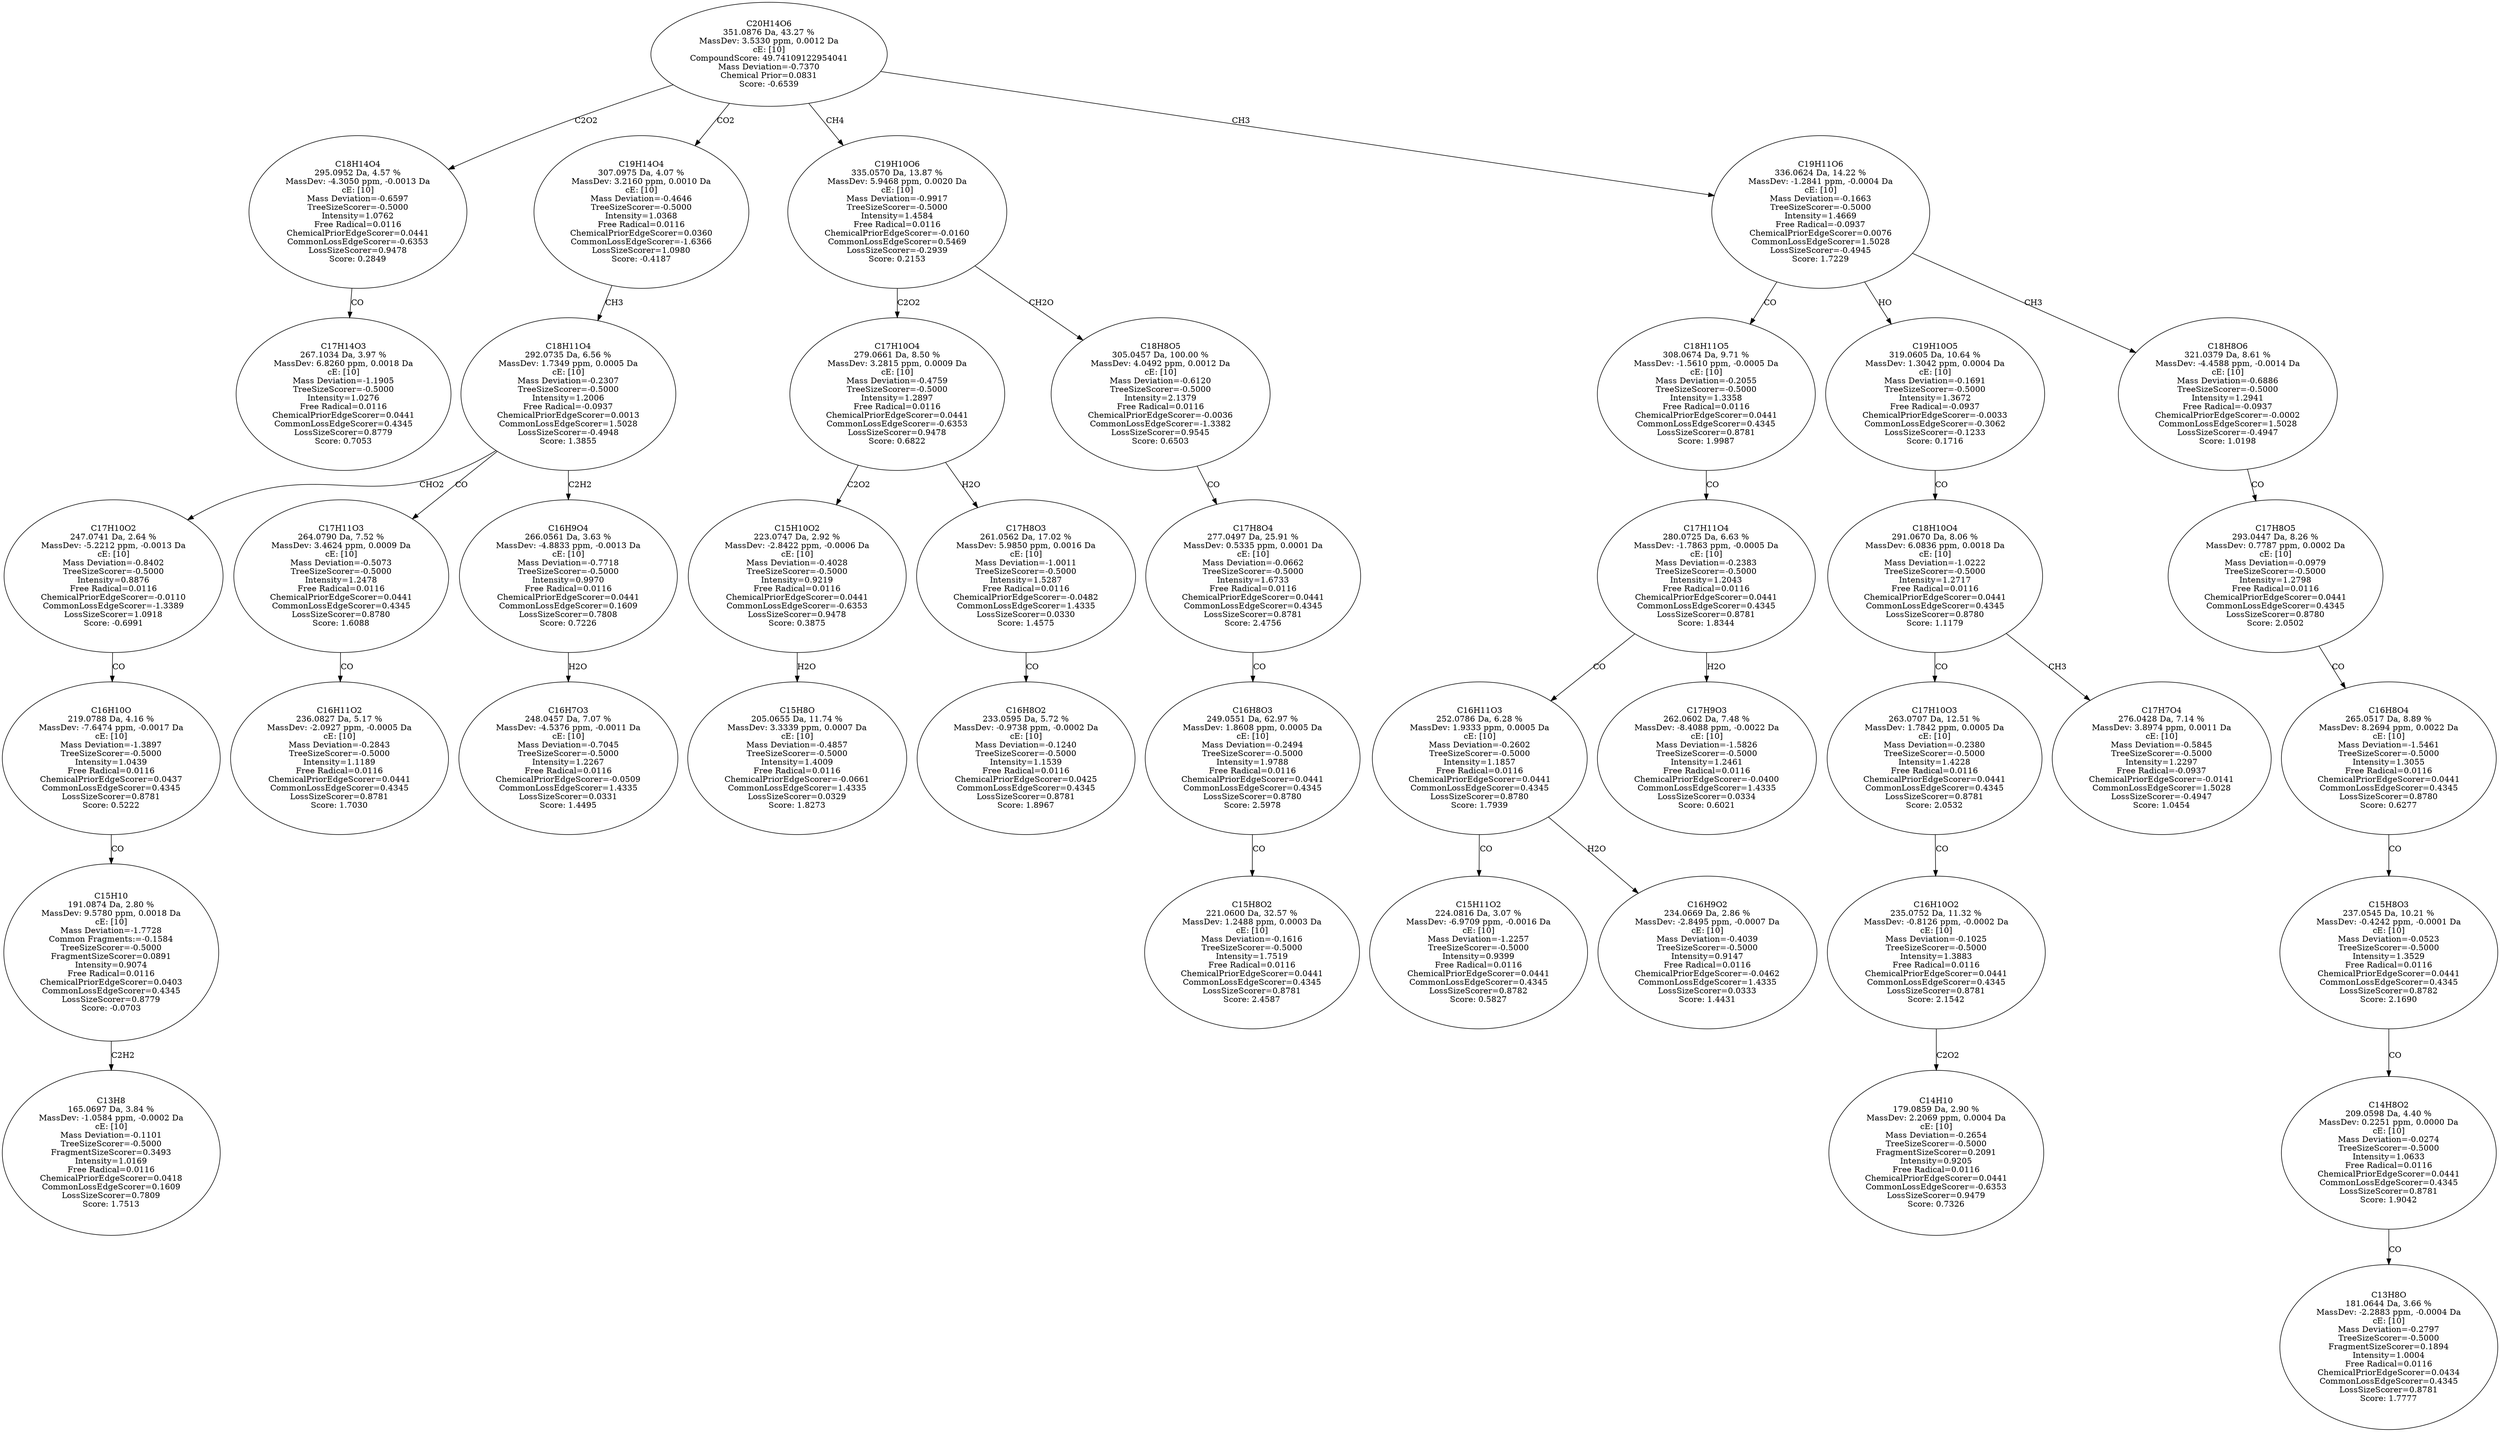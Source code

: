 strict digraph {
v1 [label="C17H14O3\n267.1034 Da, 3.97 %\nMassDev: 6.8260 ppm, 0.0018 Da\ncE: [10]\nMass Deviation=-1.1905\nTreeSizeScorer=-0.5000\nIntensity=1.0276\nFree Radical=0.0116\nChemicalPriorEdgeScorer=0.0441\nCommonLossEdgeScorer=0.4345\nLossSizeScorer=0.8779\nScore: 0.7053"];
v2 [label="C18H14O4\n295.0952 Da, 4.57 %\nMassDev: -4.3050 ppm, -0.0013 Da\ncE: [10]\nMass Deviation=-0.6597\nTreeSizeScorer=-0.5000\nIntensity=1.0762\nFree Radical=0.0116\nChemicalPriorEdgeScorer=0.0441\nCommonLossEdgeScorer=-0.6353\nLossSizeScorer=0.9478\nScore: 0.2849"];
v3 [label="C13H8\n165.0697 Da, 3.84 %\nMassDev: -1.0584 ppm, -0.0002 Da\ncE: [10]\nMass Deviation=-0.1101\nTreeSizeScorer=-0.5000\nFragmentSizeScorer=0.3493\nIntensity=1.0169\nFree Radical=0.0116\nChemicalPriorEdgeScorer=0.0418\nCommonLossEdgeScorer=0.1609\nLossSizeScorer=0.7809\nScore: 1.7513"];
v4 [label="C15H10\n191.0874 Da, 2.80 %\nMassDev: 9.5780 ppm, 0.0018 Da\ncE: [10]\nMass Deviation=-1.7728\nCommon Fragments:=-0.1584\nTreeSizeScorer=-0.5000\nFragmentSizeScorer=0.0891\nIntensity=0.9074\nFree Radical=0.0116\nChemicalPriorEdgeScorer=0.0403\nCommonLossEdgeScorer=0.4345\nLossSizeScorer=0.8779\nScore: -0.0703"];
v5 [label="C16H10O\n219.0788 Da, 4.16 %\nMassDev: -7.6474 ppm, -0.0017 Da\ncE: [10]\nMass Deviation=-1.3897\nTreeSizeScorer=-0.5000\nIntensity=1.0439\nFree Radical=0.0116\nChemicalPriorEdgeScorer=0.0437\nCommonLossEdgeScorer=0.4345\nLossSizeScorer=0.8781\nScore: 0.5222"];
v6 [label="C17H10O2\n247.0741 Da, 2.64 %\nMassDev: -5.2212 ppm, -0.0013 Da\ncE: [10]\nMass Deviation=-0.8402\nTreeSizeScorer=-0.5000\nIntensity=0.8876\nFree Radical=0.0116\nChemicalPriorEdgeScorer=-0.0110\nCommonLossEdgeScorer=-1.3389\nLossSizeScorer=1.0918\nScore: -0.6991"];
v7 [label="C16H11O2\n236.0827 Da, 5.17 %\nMassDev: -2.0927 ppm, -0.0005 Da\ncE: [10]\nMass Deviation=-0.2843\nTreeSizeScorer=-0.5000\nIntensity=1.1189\nFree Radical=0.0116\nChemicalPriorEdgeScorer=0.0441\nCommonLossEdgeScorer=0.4345\nLossSizeScorer=0.8781\nScore: 1.7030"];
v8 [label="C17H11O3\n264.0790 Da, 7.52 %\nMassDev: 3.4624 ppm, 0.0009 Da\ncE: [10]\nMass Deviation=-0.5073\nTreeSizeScorer=-0.5000\nIntensity=1.2478\nFree Radical=0.0116\nChemicalPriorEdgeScorer=0.0441\nCommonLossEdgeScorer=0.4345\nLossSizeScorer=0.8780\nScore: 1.6088"];
v9 [label="C16H7O3\n248.0457 Da, 7.07 %\nMassDev: -4.5376 ppm, -0.0011 Da\ncE: [10]\nMass Deviation=-0.7045\nTreeSizeScorer=-0.5000\nIntensity=1.2267\nFree Radical=0.0116\nChemicalPriorEdgeScorer=-0.0509\nCommonLossEdgeScorer=1.4335\nLossSizeScorer=0.0331\nScore: 1.4495"];
v10 [label="C16H9O4\n266.0561 Da, 3.63 %\nMassDev: -4.8833 ppm, -0.0013 Da\ncE: [10]\nMass Deviation=-0.7718\nTreeSizeScorer=-0.5000\nIntensity=0.9970\nFree Radical=0.0116\nChemicalPriorEdgeScorer=0.0441\nCommonLossEdgeScorer=0.1609\nLossSizeScorer=0.7808\nScore: 0.7226"];
v11 [label="C18H11O4\n292.0735 Da, 6.56 %\nMassDev: 1.7349 ppm, 0.0005 Da\ncE: [10]\nMass Deviation=-0.2307\nTreeSizeScorer=-0.5000\nIntensity=1.2006\nFree Radical=-0.0937\nChemicalPriorEdgeScorer=0.0013\nCommonLossEdgeScorer=1.5028\nLossSizeScorer=-0.4948\nScore: 1.3855"];
v12 [label="C19H14O4\n307.0975 Da, 4.07 %\nMassDev: 3.2160 ppm, 0.0010 Da\ncE: [10]\nMass Deviation=-0.4646\nTreeSizeScorer=-0.5000\nIntensity=1.0368\nFree Radical=0.0116\nChemicalPriorEdgeScorer=0.0360\nCommonLossEdgeScorer=-1.6366\nLossSizeScorer=1.0980\nScore: -0.4187"];
v13 [label="C15H8O\n205.0655 Da, 11.74 %\nMassDev: 3.3339 ppm, 0.0007 Da\ncE: [10]\nMass Deviation=-0.4857\nTreeSizeScorer=-0.5000\nIntensity=1.4009\nFree Radical=0.0116\nChemicalPriorEdgeScorer=-0.0661\nCommonLossEdgeScorer=1.4335\nLossSizeScorer=0.0329\nScore: 1.8273"];
v14 [label="C15H10O2\n223.0747 Da, 2.92 %\nMassDev: -2.8422 ppm, -0.0006 Da\ncE: [10]\nMass Deviation=-0.4028\nTreeSizeScorer=-0.5000\nIntensity=0.9219\nFree Radical=0.0116\nChemicalPriorEdgeScorer=0.0441\nCommonLossEdgeScorer=-0.6353\nLossSizeScorer=0.9478\nScore: 0.3875"];
v15 [label="C16H8O2\n233.0595 Da, 5.72 %\nMassDev: -0.9738 ppm, -0.0002 Da\ncE: [10]\nMass Deviation=-0.1240\nTreeSizeScorer=-0.5000\nIntensity=1.1539\nFree Radical=0.0116\nChemicalPriorEdgeScorer=0.0425\nCommonLossEdgeScorer=0.4345\nLossSizeScorer=0.8781\nScore: 1.8967"];
v16 [label="C17H8O3\n261.0562 Da, 17.02 %\nMassDev: 5.9850 ppm, 0.0016 Da\ncE: [10]\nMass Deviation=-1.0011\nTreeSizeScorer=-0.5000\nIntensity=1.5287\nFree Radical=0.0116\nChemicalPriorEdgeScorer=-0.0482\nCommonLossEdgeScorer=1.4335\nLossSizeScorer=0.0330\nScore: 1.4575"];
v17 [label="C17H10O4\n279.0661 Da, 8.50 %\nMassDev: 3.2815 ppm, 0.0009 Da\ncE: [10]\nMass Deviation=-0.4759\nTreeSizeScorer=-0.5000\nIntensity=1.2897\nFree Radical=0.0116\nChemicalPriorEdgeScorer=0.0441\nCommonLossEdgeScorer=-0.6353\nLossSizeScorer=0.9478\nScore: 0.6822"];
v18 [label="C15H8O2\n221.0600 Da, 32.57 %\nMassDev: 1.2488 ppm, 0.0003 Da\ncE: [10]\nMass Deviation=-0.1616\nTreeSizeScorer=-0.5000\nIntensity=1.7519\nFree Radical=0.0116\nChemicalPriorEdgeScorer=0.0441\nCommonLossEdgeScorer=0.4345\nLossSizeScorer=0.8781\nScore: 2.4587"];
v19 [label="C16H8O3\n249.0551 Da, 62.97 %\nMassDev: 1.8608 ppm, 0.0005 Da\ncE: [10]\nMass Deviation=-0.2494\nTreeSizeScorer=-0.5000\nIntensity=1.9788\nFree Radical=0.0116\nChemicalPriorEdgeScorer=0.0441\nCommonLossEdgeScorer=0.4345\nLossSizeScorer=0.8780\nScore: 2.5978"];
v20 [label="C17H8O4\n277.0497 Da, 25.91 %\nMassDev: 0.5335 ppm, 0.0001 Da\ncE: [10]\nMass Deviation=-0.0662\nTreeSizeScorer=-0.5000\nIntensity=1.6733\nFree Radical=0.0116\nChemicalPriorEdgeScorer=0.0441\nCommonLossEdgeScorer=0.4345\nLossSizeScorer=0.8781\nScore: 2.4756"];
v21 [label="C18H8O5\n305.0457 Da, 100.00 %\nMassDev: 4.0492 ppm, 0.0012 Da\ncE: [10]\nMass Deviation=-0.6120\nTreeSizeScorer=-0.5000\nIntensity=2.1379\nFree Radical=0.0116\nChemicalPriorEdgeScorer=-0.0036\nCommonLossEdgeScorer=-1.3382\nLossSizeScorer=0.9545\nScore: 0.6503"];
v22 [label="C19H10O6\n335.0570 Da, 13.87 %\nMassDev: 5.9468 ppm, 0.0020 Da\ncE: [10]\nMass Deviation=-0.9917\nTreeSizeScorer=-0.5000\nIntensity=1.4584\nFree Radical=0.0116\nChemicalPriorEdgeScorer=-0.0160\nCommonLossEdgeScorer=0.5469\nLossSizeScorer=-0.2939\nScore: 0.2153"];
v23 [label="C15H11O2\n224.0816 Da, 3.07 %\nMassDev: -6.9709 ppm, -0.0016 Da\ncE: [10]\nMass Deviation=-1.2257\nTreeSizeScorer=-0.5000\nIntensity=0.9399\nFree Radical=0.0116\nChemicalPriorEdgeScorer=0.0441\nCommonLossEdgeScorer=0.4345\nLossSizeScorer=0.8782\nScore: 0.5827"];
v24 [label="C16H9O2\n234.0669 Da, 2.86 %\nMassDev: -2.8495 ppm, -0.0007 Da\ncE: [10]\nMass Deviation=-0.4039\nTreeSizeScorer=-0.5000\nIntensity=0.9147\nFree Radical=0.0116\nChemicalPriorEdgeScorer=-0.0462\nCommonLossEdgeScorer=1.4335\nLossSizeScorer=0.0333\nScore: 1.4431"];
v25 [label="C16H11O3\n252.0786 Da, 6.28 %\nMassDev: 1.9333 ppm, 0.0005 Da\ncE: [10]\nMass Deviation=-0.2602\nTreeSizeScorer=-0.5000\nIntensity=1.1857\nFree Radical=0.0116\nChemicalPriorEdgeScorer=0.0441\nCommonLossEdgeScorer=0.4345\nLossSizeScorer=0.8780\nScore: 1.7939"];
v26 [label="C17H9O3\n262.0602 Da, 7.48 %\nMassDev: -8.4088 ppm, -0.0022 Da\ncE: [10]\nMass Deviation=-1.5826\nTreeSizeScorer=-0.5000\nIntensity=1.2461\nFree Radical=0.0116\nChemicalPriorEdgeScorer=-0.0400\nCommonLossEdgeScorer=1.4335\nLossSizeScorer=0.0334\nScore: 0.6021"];
v27 [label="C17H11O4\n280.0725 Da, 6.63 %\nMassDev: -1.7863 ppm, -0.0005 Da\ncE: [10]\nMass Deviation=-0.2383\nTreeSizeScorer=-0.5000\nIntensity=1.2043\nFree Radical=0.0116\nChemicalPriorEdgeScorer=0.0441\nCommonLossEdgeScorer=0.4345\nLossSizeScorer=0.8781\nScore: 1.8344"];
v28 [label="C18H11O5\n308.0674 Da, 9.71 %\nMassDev: -1.5610 ppm, -0.0005 Da\ncE: [10]\nMass Deviation=-0.2055\nTreeSizeScorer=-0.5000\nIntensity=1.3358\nFree Radical=0.0116\nChemicalPriorEdgeScorer=0.0441\nCommonLossEdgeScorer=0.4345\nLossSizeScorer=0.8781\nScore: 1.9987"];
v29 [label="C14H10\n179.0859 Da, 2.90 %\nMassDev: 2.2069 ppm, 0.0004 Da\ncE: [10]\nMass Deviation=-0.2654\nTreeSizeScorer=-0.5000\nFragmentSizeScorer=0.2091\nIntensity=0.9205\nFree Radical=0.0116\nChemicalPriorEdgeScorer=0.0441\nCommonLossEdgeScorer=-0.6353\nLossSizeScorer=0.9479\nScore: 0.7326"];
v30 [label="C16H10O2\n235.0752 Da, 11.32 %\nMassDev: -0.8126 ppm, -0.0002 Da\ncE: [10]\nMass Deviation=-0.1025\nTreeSizeScorer=-0.5000\nIntensity=1.3883\nFree Radical=0.0116\nChemicalPriorEdgeScorer=0.0441\nCommonLossEdgeScorer=0.4345\nLossSizeScorer=0.8781\nScore: 2.1542"];
v31 [label="C17H10O3\n263.0707 Da, 12.51 %\nMassDev: 1.7842 ppm, 0.0005 Da\ncE: [10]\nMass Deviation=-0.2380\nTreeSizeScorer=-0.5000\nIntensity=1.4228\nFree Radical=0.0116\nChemicalPriorEdgeScorer=0.0441\nCommonLossEdgeScorer=0.4345\nLossSizeScorer=0.8781\nScore: 2.0532"];
v32 [label="C17H7O4\n276.0428 Da, 7.14 %\nMassDev: 3.8974 ppm, 0.0011 Da\ncE: [10]\nMass Deviation=-0.5845\nTreeSizeScorer=-0.5000\nIntensity=1.2297\nFree Radical=-0.0937\nChemicalPriorEdgeScorer=-0.0141\nCommonLossEdgeScorer=1.5028\nLossSizeScorer=-0.4947\nScore: 1.0454"];
v33 [label="C18H10O4\n291.0670 Da, 8.06 %\nMassDev: 6.0836 ppm, 0.0018 Da\ncE: [10]\nMass Deviation=-1.0222\nTreeSizeScorer=-0.5000\nIntensity=1.2717\nFree Radical=0.0116\nChemicalPriorEdgeScorer=0.0441\nCommonLossEdgeScorer=0.4345\nLossSizeScorer=0.8780\nScore: 1.1179"];
v34 [label="C19H10O5\n319.0605 Da, 10.64 %\nMassDev: 1.3042 ppm, 0.0004 Da\ncE: [10]\nMass Deviation=-0.1691\nTreeSizeScorer=-0.5000\nIntensity=1.3672\nFree Radical=-0.0937\nChemicalPriorEdgeScorer=-0.0033\nCommonLossEdgeScorer=-0.3062\nLossSizeScorer=-0.1233\nScore: 0.1716"];
v35 [label="C13H8O\n181.0644 Da, 3.66 %\nMassDev: -2.2883 ppm, -0.0004 Da\ncE: [10]\nMass Deviation=-0.2797\nTreeSizeScorer=-0.5000\nFragmentSizeScorer=0.1894\nIntensity=1.0004\nFree Radical=0.0116\nChemicalPriorEdgeScorer=0.0434\nCommonLossEdgeScorer=0.4345\nLossSizeScorer=0.8781\nScore: 1.7777"];
v36 [label="C14H8O2\n209.0598 Da, 4.40 %\nMassDev: 0.2251 ppm, 0.0000 Da\ncE: [10]\nMass Deviation=-0.0274\nTreeSizeScorer=-0.5000\nIntensity=1.0633\nFree Radical=0.0116\nChemicalPriorEdgeScorer=0.0441\nCommonLossEdgeScorer=0.4345\nLossSizeScorer=0.8781\nScore: 1.9042"];
v37 [label="C15H8O3\n237.0545 Da, 10.21 %\nMassDev: -0.4242 ppm, -0.0001 Da\ncE: [10]\nMass Deviation=-0.0523\nTreeSizeScorer=-0.5000\nIntensity=1.3529\nFree Radical=0.0116\nChemicalPriorEdgeScorer=0.0441\nCommonLossEdgeScorer=0.4345\nLossSizeScorer=0.8782\nScore: 2.1690"];
v38 [label="C16H8O4\n265.0517 Da, 8.89 %\nMassDev: 8.2694 ppm, 0.0022 Da\ncE: [10]\nMass Deviation=-1.5461\nTreeSizeScorer=-0.5000\nIntensity=1.3055\nFree Radical=0.0116\nChemicalPriorEdgeScorer=0.0441\nCommonLossEdgeScorer=0.4345\nLossSizeScorer=0.8780\nScore: 0.6277"];
v39 [label="C17H8O5\n293.0447 Da, 8.26 %\nMassDev: 0.7787 ppm, 0.0002 Da\ncE: [10]\nMass Deviation=-0.0979\nTreeSizeScorer=-0.5000\nIntensity=1.2798\nFree Radical=0.0116\nChemicalPriorEdgeScorer=0.0441\nCommonLossEdgeScorer=0.4345\nLossSizeScorer=0.8780\nScore: 2.0502"];
v40 [label="C18H8O6\n321.0379 Da, 8.61 %\nMassDev: -4.4588 ppm, -0.0014 Da\ncE: [10]\nMass Deviation=-0.6886\nTreeSizeScorer=-0.5000\nIntensity=1.2941\nFree Radical=-0.0937\nChemicalPriorEdgeScorer=-0.0002\nCommonLossEdgeScorer=1.5028\nLossSizeScorer=-0.4947\nScore: 1.0198"];
v41 [label="C19H11O6\n336.0624 Da, 14.22 %\nMassDev: -1.2841 ppm, -0.0004 Da\ncE: [10]\nMass Deviation=-0.1663\nTreeSizeScorer=-0.5000\nIntensity=1.4669\nFree Radical=-0.0937\nChemicalPriorEdgeScorer=0.0076\nCommonLossEdgeScorer=1.5028\nLossSizeScorer=-0.4945\nScore: 1.7229"];
v42 [label="C20H14O6\n351.0876 Da, 43.27 %\nMassDev: 3.5330 ppm, 0.0012 Da\ncE: [10]\nCompoundScore: 49.74109122954041\nMass Deviation=-0.7370\nChemical Prior=0.0831\nScore: -0.6539"];
v2 -> v1 [label="CO"];
v42 -> v2 [label="C2O2"];
v4 -> v3 [label="C2H2"];
v5 -> v4 [label="CO"];
v6 -> v5 [label="CO"];
v11 -> v6 [label="CHO2"];
v8 -> v7 [label="CO"];
v11 -> v8 [label="CO"];
v10 -> v9 [label="H2O"];
v11 -> v10 [label="C2H2"];
v12 -> v11 [label="CH3"];
v42 -> v12 [label="CO2"];
v14 -> v13 [label="H2O"];
v17 -> v14 [label="C2O2"];
v16 -> v15 [label="CO"];
v17 -> v16 [label="H2O"];
v22 -> v17 [label="C2O2"];
v19 -> v18 [label="CO"];
v20 -> v19 [label="CO"];
v21 -> v20 [label="CO"];
v22 -> v21 [label="CH2O"];
v42 -> v22 [label="CH4"];
v25 -> v23 [label="CO"];
v25 -> v24 [label="H2O"];
v27 -> v25 [label="CO"];
v27 -> v26 [label="H2O"];
v28 -> v27 [label="CO"];
v41 -> v28 [label="CO"];
v30 -> v29 [label="C2O2"];
v31 -> v30 [label="CO"];
v33 -> v31 [label="CO"];
v33 -> v32 [label="CH3"];
v34 -> v33 [label="CO"];
v41 -> v34 [label="HO"];
v36 -> v35 [label="CO"];
v37 -> v36 [label="CO"];
v38 -> v37 [label="CO"];
v39 -> v38 [label="CO"];
v40 -> v39 [label="CO"];
v41 -> v40 [label="CH3"];
v42 -> v41 [label="CH3"];
}